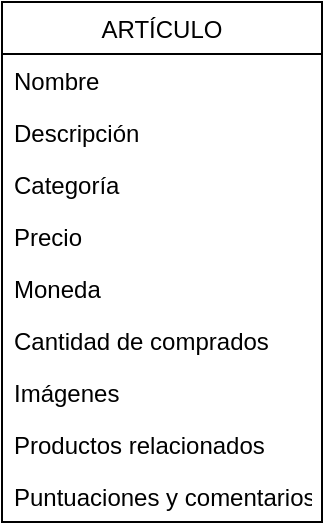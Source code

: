 <mxfile version="15.0.6" type="github">
  <diagram id="C5RBs43oDa-KdzZeNtuy" name="Page-1">
    <mxGraphModel dx="1017" dy="811" grid="1" gridSize="10" guides="1" tooltips="1" connect="1" arrows="1" fold="1" page="1" pageScale="1" pageWidth="827" pageHeight="1169" math="0" shadow="0">
      <root>
        <mxCell id="WIyWlLk6GJQsqaUBKTNV-0" />
        <mxCell id="WIyWlLk6GJQsqaUBKTNV-1" parent="WIyWlLk6GJQsqaUBKTNV-0" />
        <mxCell id="UBO7siHFTKgS_53xjMgw-1" value="ARTÍCULO" style="swimlane;fontStyle=0;childLayout=stackLayout;horizontal=1;startSize=26;fillColor=none;horizontalStack=0;resizeParent=1;resizeParentMax=0;resizeLast=0;collapsible=1;marginBottom=0;" vertex="1" parent="WIyWlLk6GJQsqaUBKTNV-1">
          <mxGeometry x="30" y="10" width="160" height="260" as="geometry" />
        </mxCell>
        <mxCell id="UBO7siHFTKgS_53xjMgw-2" value="Nombre" style="text;strokeColor=none;fillColor=none;align=left;verticalAlign=top;spacingLeft=4;spacingRight=4;overflow=hidden;rotatable=0;points=[[0,0.5],[1,0.5]];portConstraint=eastwest;" vertex="1" parent="UBO7siHFTKgS_53xjMgw-1">
          <mxGeometry y="26" width="160" height="26" as="geometry" />
        </mxCell>
        <mxCell id="UBO7siHFTKgS_53xjMgw-3" value="Descripción" style="text;strokeColor=none;fillColor=none;align=left;verticalAlign=top;spacingLeft=4;spacingRight=4;overflow=hidden;rotatable=0;points=[[0,0.5],[1,0.5]];portConstraint=eastwest;" vertex="1" parent="UBO7siHFTKgS_53xjMgw-1">
          <mxGeometry y="52" width="160" height="26" as="geometry" />
        </mxCell>
        <mxCell id="UBO7siHFTKgS_53xjMgw-4" value="Categoría&#xa;" style="text;strokeColor=none;fillColor=none;align=left;verticalAlign=top;spacingLeft=4;spacingRight=4;overflow=hidden;rotatable=0;points=[[0,0.5],[1,0.5]];portConstraint=eastwest;" vertex="1" parent="UBO7siHFTKgS_53xjMgw-1">
          <mxGeometry y="78" width="160" height="26" as="geometry" />
        </mxCell>
        <mxCell id="UBO7siHFTKgS_53xjMgw-5" value="Precio" style="text;strokeColor=none;fillColor=none;align=left;verticalAlign=top;spacingLeft=4;spacingRight=4;overflow=hidden;rotatable=0;points=[[0,0.5],[1,0.5]];portConstraint=eastwest;" vertex="1" parent="UBO7siHFTKgS_53xjMgw-1">
          <mxGeometry y="104" width="160" height="26" as="geometry" />
        </mxCell>
        <mxCell id="UBO7siHFTKgS_53xjMgw-6" value="Moneda " style="text;strokeColor=none;fillColor=none;align=left;verticalAlign=top;spacingLeft=4;spacingRight=4;overflow=hidden;rotatable=0;points=[[0,0.5],[1,0.5]];portConstraint=eastwest;" vertex="1" parent="UBO7siHFTKgS_53xjMgw-1">
          <mxGeometry y="130" width="160" height="26" as="geometry" />
        </mxCell>
        <mxCell id="UBO7siHFTKgS_53xjMgw-7" value="Cantidad de comprados" style="text;strokeColor=none;fillColor=none;align=left;verticalAlign=top;spacingLeft=4;spacingRight=4;overflow=hidden;rotatable=0;points=[[0,0.5],[1,0.5]];portConstraint=eastwest;" vertex="1" parent="UBO7siHFTKgS_53xjMgw-1">
          <mxGeometry y="156" width="160" height="26" as="geometry" />
        </mxCell>
        <mxCell id="UBO7siHFTKgS_53xjMgw-17" value="Imágenes" style="text;strokeColor=none;fillColor=none;align=left;verticalAlign=top;spacingLeft=4;spacingRight=4;overflow=hidden;rotatable=0;points=[[0,0.5],[1,0.5]];portConstraint=eastwest;" vertex="1" parent="UBO7siHFTKgS_53xjMgw-1">
          <mxGeometry y="182" width="160" height="26" as="geometry" />
        </mxCell>
        <mxCell id="UBO7siHFTKgS_53xjMgw-18" value="Productos relacionados" style="text;strokeColor=none;fillColor=none;align=left;verticalAlign=top;spacingLeft=4;spacingRight=4;overflow=hidden;rotatable=0;points=[[0,0.5],[1,0.5]];portConstraint=eastwest;" vertex="1" parent="UBO7siHFTKgS_53xjMgw-1">
          <mxGeometry y="208" width="160" height="26" as="geometry" />
        </mxCell>
        <mxCell id="UBO7siHFTKgS_53xjMgw-19" value="Puntuaciones y comentarios" style="text;strokeColor=none;fillColor=none;align=left;verticalAlign=top;spacingLeft=4;spacingRight=4;overflow=hidden;rotatable=0;points=[[0,0.5],[1,0.5]];portConstraint=eastwest;" vertex="1" parent="UBO7siHFTKgS_53xjMgw-1">
          <mxGeometry y="234" width="160" height="26" as="geometry" />
        </mxCell>
      </root>
    </mxGraphModel>
  </diagram>
</mxfile>
